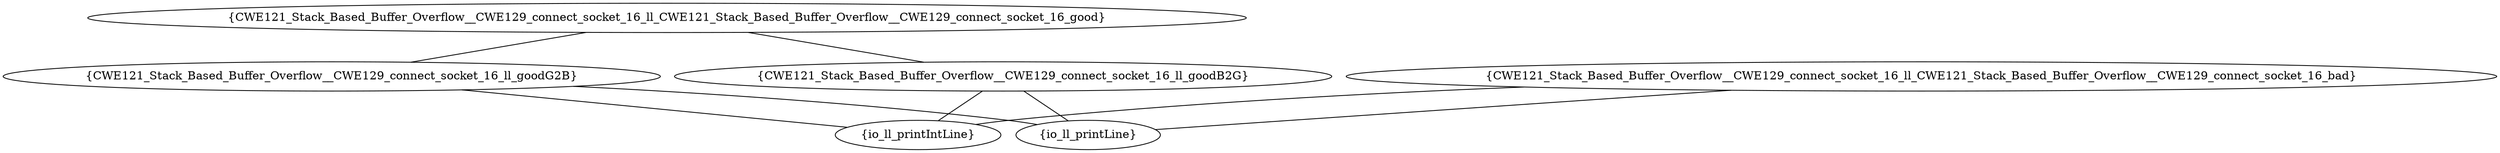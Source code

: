 graph "cg graph" {
CWE121_Stack_Based_Buffer_Overflow__CWE129_connect_socket_16_ll_goodB2G [label="{CWE121_Stack_Based_Buffer_Overflow__CWE129_connect_socket_16_ll_goodB2G}"];
io_ll_printIntLine [label="{io_ll_printIntLine}"];
io_ll_printLine [label="{io_ll_printLine}"];
CWE121_Stack_Based_Buffer_Overflow__CWE129_connect_socket_16_ll_CWE121_Stack_Based_Buffer_Overflow__CWE129_connect_socket_16_good [label="{CWE121_Stack_Based_Buffer_Overflow__CWE129_connect_socket_16_ll_CWE121_Stack_Based_Buffer_Overflow__CWE129_connect_socket_16_good}"];
CWE121_Stack_Based_Buffer_Overflow__CWE129_connect_socket_16_ll_goodG2B [label="{CWE121_Stack_Based_Buffer_Overflow__CWE129_connect_socket_16_ll_goodG2B}"];
CWE121_Stack_Based_Buffer_Overflow__CWE129_connect_socket_16_ll_CWE121_Stack_Based_Buffer_Overflow__CWE129_connect_socket_16_bad [label="{CWE121_Stack_Based_Buffer_Overflow__CWE129_connect_socket_16_ll_CWE121_Stack_Based_Buffer_Overflow__CWE129_connect_socket_16_bad}"];
CWE121_Stack_Based_Buffer_Overflow__CWE129_connect_socket_16_ll_goodB2G -- io_ll_printIntLine;
CWE121_Stack_Based_Buffer_Overflow__CWE129_connect_socket_16_ll_goodB2G -- io_ll_printLine;
CWE121_Stack_Based_Buffer_Overflow__CWE129_connect_socket_16_ll_CWE121_Stack_Based_Buffer_Overflow__CWE129_connect_socket_16_good -- CWE121_Stack_Based_Buffer_Overflow__CWE129_connect_socket_16_ll_goodB2G;
CWE121_Stack_Based_Buffer_Overflow__CWE129_connect_socket_16_ll_CWE121_Stack_Based_Buffer_Overflow__CWE129_connect_socket_16_good -- CWE121_Stack_Based_Buffer_Overflow__CWE129_connect_socket_16_ll_goodG2B;
CWE121_Stack_Based_Buffer_Overflow__CWE129_connect_socket_16_ll_CWE121_Stack_Based_Buffer_Overflow__CWE129_connect_socket_16_bad -- io_ll_printIntLine;
CWE121_Stack_Based_Buffer_Overflow__CWE129_connect_socket_16_ll_CWE121_Stack_Based_Buffer_Overflow__CWE129_connect_socket_16_bad -- io_ll_printLine;
CWE121_Stack_Based_Buffer_Overflow__CWE129_connect_socket_16_ll_goodG2B -- io_ll_printIntLine;
CWE121_Stack_Based_Buffer_Overflow__CWE129_connect_socket_16_ll_goodG2B -- io_ll_printLine;
}
